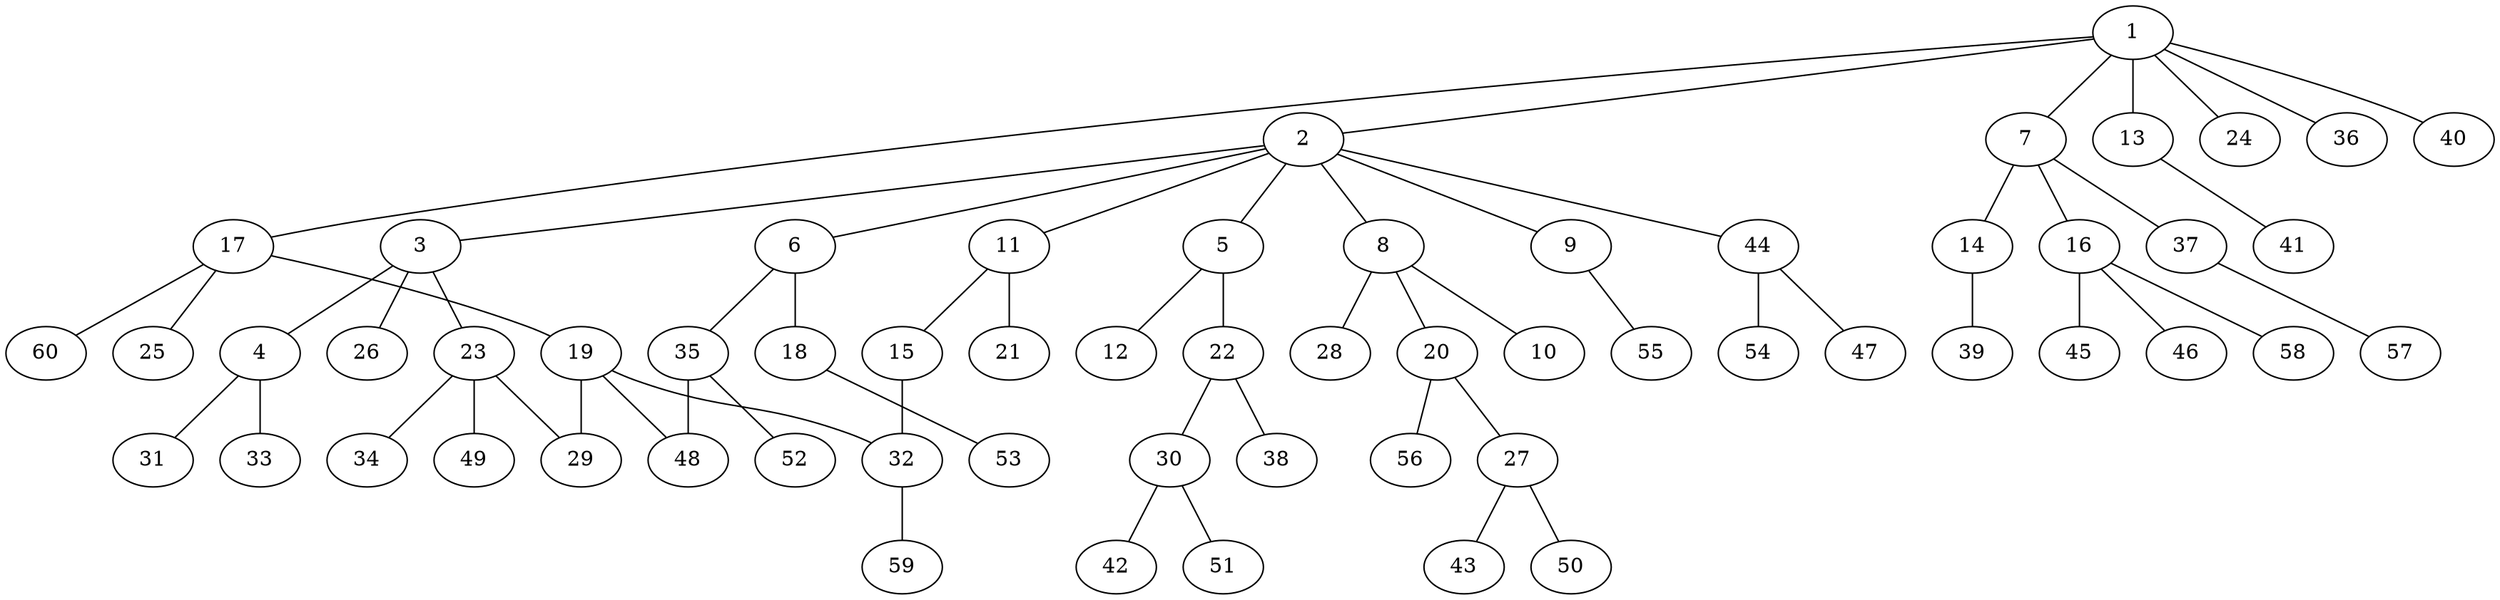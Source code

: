 graph graphname {1--2
1--7
1--13
1--17
1--24
1--36
1--40
2--3
2--5
2--6
2--8
2--9
2--11
2--44
3--4
3--23
3--26
4--31
4--33
5--12
5--22
6--18
6--35
7--14
7--16
7--37
8--10
8--20
8--28
9--55
11--15
11--21
13--41
14--39
15--32
16--45
16--46
16--58
17--19
17--25
17--60
18--53
19--29
19--32
19--48
20--27
20--56
22--30
22--38
23--29
23--34
23--49
27--43
27--50
30--42
30--51
32--59
35--48
35--52
37--57
44--47
44--54
}